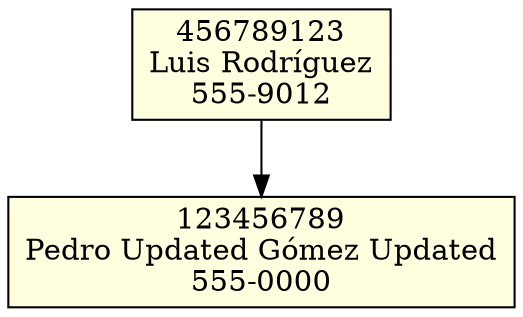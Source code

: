 digraph AVLClientes {
    node [shape=record, style=filled, fillcolor=lightyellow];
    rankdir=TB;
    "456789123" [label="{456789123\nLuis Rodríguez\n555-9012}"];
    "123456789" [label="{123456789\nPedro Updated Gómez Updated\n555-0000}"];
    "456789123" -> "123456789";
}

